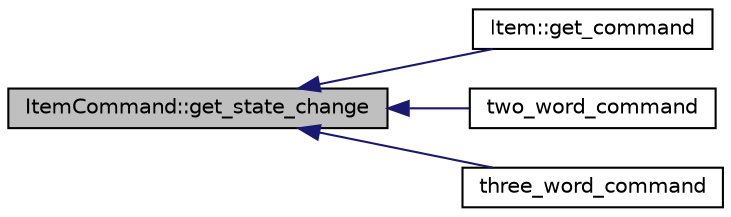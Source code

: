 digraph G
{
  edge [fontname="Helvetica",fontsize="10",labelfontname="Helvetica",labelfontsize="10"];
  node [fontname="Helvetica",fontsize="10",shape=record];
  rankdir="LR";
  Node1 [label="ItemCommand::get_state_change",height=0.2,width=0.4,color="black", fillcolor="grey75", style="filled" fontcolor="black"];
  Node1 -> Node2 [dir="back",color="midnightblue",fontsize="10",style="solid",fontname="Helvetica"];
  Node2 [label="Item::get_command",height=0.2,width=0.4,color="black", fillcolor="white", style="filled",URL="$class_item.html#a62cc63f4b60feeb555226eceb851d7de"];
  Node1 -> Node3 [dir="back",color="midnightblue",fontsize="10",style="solid",fontname="Helvetica"];
  Node3 [label="two_word_command",height=0.2,width=0.4,color="black", fillcolor="white", style="filled",URL="$main_8cpp.html#a5671b7ea75581d5f7eb4a801d7c10919",tooltip="A method to handle two word commands."];
  Node1 -> Node4 [dir="back",color="midnightblue",fontsize="10",style="solid",fontname="Helvetica"];
  Node4 [label="three_word_command",height=0.2,width=0.4,color="black", fillcolor="white", style="filled",URL="$main_8cpp.html#a47fd8dc4fa23701e1d3c6d9c33f9f675"];
}
